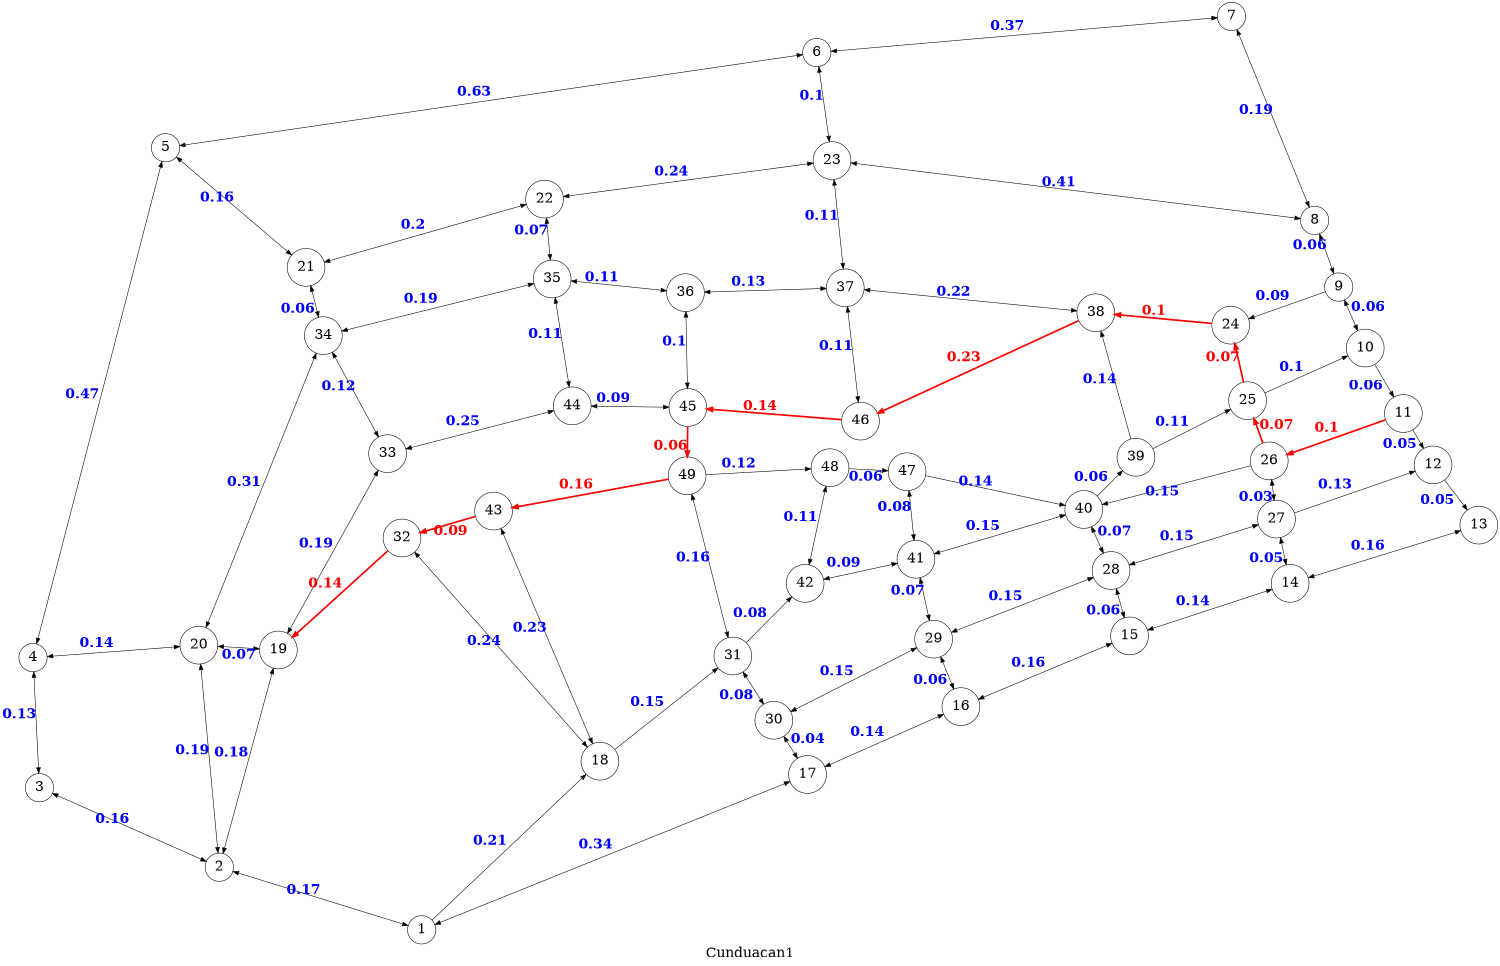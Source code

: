 digraph G
{
	node [shape=circle, fontsize=25];
	layout="neato";
	size="10,10"
1 [pos="10.99,-23.18!"]
2 [pos="5.95,-21.62!"]
3 [pos="1.47,-19.64!"]
4 [pos="1.31,-16.40!"]
5 [pos="4.61,-3.70!"]
6 [pos="20.83,-1.33!"]
7 [pos="31.16,-0.43!"]
8 [pos="33.23,-5.51!"]
9 [pos="33.83,-7.17!"]
10 [pos="34.49,-8.69!"]
11 [pos="35.44,-10.32!"]
12 [pos="36.18,-11.60!"]
13 [pos="37.32,-13.10!"]
14 [pos="32.62,-14.55!"]
15 [pos="28.62,-15.86!"]
16 [pos="24.42,-17.62!"]
17 [pos="20.60,-19.31!"]
18 [pos="15.43,-18.98!"]
19 [pos="7.42,-16.21!"]
20 [pos="5.44,-16.09!"]
21 [pos="8.11,-6.68!"]
22 [pos="14.05,-4.98!"]
23 [pos="21.21,-4.02!"]
24 [pos="31.14,-8.12!"]
25 [pos="31.56,-10.00!"]
26 [pos="32.10,-11.50!"]
27 [pos="32.28,-12.95!"]
28 [pos="28.16,-14.23!"]
29 [pos="23.74,-15.94!"]
30 [pos="19.76,-17.96!"]
31 [pos="18.74,-16.36!"]
32 [pos="10.50,-13.42!"]
33 [pos="10.14,-11.32!"]
34 [pos="8.54,-8.38!"]
35 [pos="14.24,-6.97!"]
36 [pos="17.56,-7.31!"]
37 [pos="21.54,-7.19!"]
38 [pos="27.78,-7.81!"]
39 [pos="28.78,-11.41!"]
40 [pos="27.48,-12.71!"]
41 [pos="23.30,-13.95!"]
42 [pos="20.54,-14.55!"]
43 [pos="12.78,-12.75!"]
44 [pos="14.74,-10.13!"]
45 [pos="17.62,-10.17!"]
46 [pos="21.92,-10.51!"]
47 [pos="23.08,-11.77!"]
48 [pos="21.16,-11.67!"]
49 [pos="17.60,-11.87!"]
	1 -> 2[fontcolor=blue label=0.17, dir="both", fontsize="25", fontname="times-bold"]
	1 -> 18[fontcolor=blue label=0.21, fontsize="25", fontname="times-bold"]
	1 -> 17[fontcolor=blue label=0.34, dir="both", fontsize="25", fontname="times-bold"]
	2 -> 3[fontcolor=blue label=0.16, dir="both", fontsize="25", fontname="times-bold"]
	2 -> 20[fontcolor=blue label=0.19, dir="both", fontsize="25", fontname="times-bold"]
	2 -> 19[fontcolor=blue label=0.18, dir="both", fontsize="25", fontname="times-bold"]
	3 -> 4[fontcolor=blue label=0.13, dir="both", fontsize="25", fontname="times-bold"]
	4 -> 20[fontcolor=blue label=0.14, dir="both", fontsize="25", fontname="times-bold"]
	4 -> 5[fontcolor=blue label=0.47, dir="both", fontsize="25", fontname="times-bold"]
	5 -> 21[fontcolor=blue label=0.16, dir="both", fontsize="25", fontname="times-bold"]
	5 -> 6[fontcolor=blue label=0.63, dir="both", fontsize="25", fontname="times-bold"]
	6 -> 23[fontcolor=blue label=0.1, dir="both", fontsize="25", fontname="times-bold"]
	6 -> 7[fontcolor=blue label=0.37, dir="both", fontsize="25", fontname="times-bold"]
	7 -> 8[fontcolor=blue label=0.19, dir="both", fontsize="25", fontname="times-bold"]
	8 -> 23[fontcolor=blue label=0.41, dir="both", fontsize="25", fontname="times-bold"]
	8 -> 9[fontcolor=blue label=0.06, dir="both", fontsize="25", fontname="times-bold"]
	9 -> 10[fontcolor=blue label=0.06, dir="both", fontsize="25", fontname="times-bold"]
	9 -> 24[fontcolor=blue label=0.09, fontsize="25", fontname="times-bold"]
	10 -> 11[fontcolor=blue label=0.06, fontsize="25", fontname="times-bold"]
	11 -> 12[fontcolor=blue label=0.05, fontsize="25", fontname="times-bold"]
	11 -> 26[fontcolor=blue label=0.1,fontcolor="red",fontsize="25", color="red", penwidth=3.0, fontname="times-bold"]
	12 -> 13[fontcolor=blue label=0.05, fontsize="25", fontname="times-bold"]
	13 -> 14[fontcolor=blue label=0.16, dir="both", fontsize="25", fontname="times-bold"]
	14 -> 15[fontcolor=blue label=0.14, dir="both", fontsize="25", fontname="times-bold"]
	14 -> 27[fontcolor=blue label=0.05, dir="both", fontsize="25", fontname="times-bold"]
	15 -> 16[fontcolor=blue label=0.16, dir="both", fontsize="25", fontname="times-bold"]
	15 -> 28[fontcolor=blue label=0.06, dir="both", fontsize="25", fontname="times-bold"]
	16 -> 17[fontcolor=blue label=0.14, dir="both", fontsize="25", fontname="times-bold"]
	16 -> 29[fontcolor=blue label=0.06, dir="both", fontsize="25", fontname="times-bold"]
	17 -> 30[fontcolor=blue label=0.04, dir="both", fontsize="25", fontname="times-bold"]
	18 -> 31[fontcolor=blue label=0.15, fontsize="25", fontname="times-bold"]
	18 -> 32[fontcolor=blue label=0.24, dir="both", fontsize="25", fontname="times-bold"]
	18 -> 43[fontcolor=blue label=0.23, dir="both", fontsize="25", fontname="times-bold"]
	19 -> 20[fontcolor=blue label=0.07, dir="both", fontsize="25", fontname="times-bold"]
	19 -> 33[fontcolor=blue label=0.19, dir="both", fontsize="25", fontname="times-bold"]
	32 -> 19[fontcolor=blue label=0.14,fontcolor="red",fontsize="25", color="red", penwidth=3.0, fontname="times-bold"]
	20 -> 34[fontcolor=blue label=0.31, dir="both", fontsize="25", fontname="times-bold"]
	21 -> 34[fontcolor=blue label=0.06, dir="both", fontsize="25", fontname="times-bold"]
	21 -> 22[fontcolor=blue label=0.2, dir="both", fontsize="25", fontname="times-bold"]
	22 -> 35[fontcolor=blue label=0.07, dir="both", fontsize="25", fontname="times-bold"]
	22 -> 23[fontcolor=blue label=0.24, dir="both", fontsize="25", fontname="times-bold"]
	23 -> 37[fontcolor=blue label=0.11, dir="both", fontsize="25", fontname="times-bold"]
	24 -> 38[fontcolor=blue label=0.1,fontcolor="red",fontsize="25", color="red", penwidth=3.0, fontname="times-bold"]
	25 -> 24[fontcolor=blue label=0.07,fontcolor="red",fontsize="25", color="red", penwidth=3.0, fontname="times-bold"]
	25 -> 10[fontcolor=blue label=0.1, fontsize="25", fontname="times-bold"]
	26 -> 25[fontcolor=blue label=0.07,fontcolor="red",fontsize="25", color="red", penwidth=3.0, fontname="times-bold"]
	26 -> 40[fontcolor=blue label=0.15, fontsize="25", fontname="times-bold"]
	26 -> 27[fontcolor=blue label=0.03, dir="both", fontsize="25", fontname="times-bold"]
	27 -> 12[fontcolor=blue label=0.13, fontsize="25", fontname="times-bold"]
	27 -> 28[fontcolor=blue label=0.15, dir="both", fontsize="25", fontname="times-bold"]
	28 -> 40[fontcolor=blue label=0.07, dir="both", fontsize="25", fontname="times-bold"]
	28 -> 29[fontcolor=blue label=0.15, dir="both", fontsize="25", fontname="times-bold"]
	29 -> 30[fontcolor=blue label=0.15, dir="both", fontsize="25", fontname="times-bold"]
	29 -> 41[fontcolor=blue label=0.07, dir="both", fontsize="25", fontname="times-bold"]
	30 -> 31[fontcolor=blue label=0.08, dir="both", fontsize="25", fontname="times-bold"]
	31 -> 42[fontcolor=blue label=0.08, fontsize="25", fontname="times-bold"]
	31 -> 49[fontcolor=blue label=0.16, dir="both", fontsize="25", fontname="times-bold"]
	43 -> 32[fontcolor=blue label=0.09,fontcolor="red",fontsize="25", color="red", penwidth=3.0, fontname="times-bold"]
	33 -> 34[fontcolor=blue label=0.12, dir="both", fontsize="25", fontname="times-bold"]
	33 -> 44[fontcolor=blue label=0.25, dir="both", fontsize="25", fontname="times-bold"]
	34 -> 35[fontcolor=blue label=0.19, dir="both", fontsize="25", fontname="times-bold"]
	35 -> 44[fontcolor=blue label=0.11, dir="both", fontsize="25", fontname="times-bold"]
	35 -> 36[fontcolor=blue label=0.11, dir="both", fontsize="25", fontname="times-bold"]
	36 -> 45[fontcolor=blue label=0.1, dir="both", fontsize="25", fontname="times-bold"]
	36 -> 37[fontcolor=blue label=0.13, dir="both", fontsize="25", fontname="times-bold"]
	37 -> 46[fontcolor=blue label=0.11, dir="both", fontsize="25", fontname="times-bold"]
	37 -> 38[fontcolor=blue label=0.22, dir="both", fontsize="25", fontname="times-bold"]
	38 -> 46[fontcolor=blue label=0.23,fontcolor="red",fontsize="25", color="red", penwidth=3.0, fontname="times-bold"]
	39 -> 38[fontcolor=blue label=0.14, fontsize="25", fontname="times-bold"]
	39 -> 25[fontcolor=blue label=0.11, fontsize="25", fontname="times-bold"]
	40 -> 39[fontcolor=blue label=0.06, fontsize="25", fontname="times-bold"]
	40 -> 41[fontcolor=blue label=0.15, dir="both", fontsize="25", fontname="times-bold"]
	41 -> 47[fontcolor=blue label=0.08, dir="both", fontsize="25", fontname="times-bold"]
	41 -> 42[fontcolor=blue label=0.09, dir="both", fontsize="25", fontname="times-bold"]
	42 -> 48[fontcolor=blue label=0.11, dir="both", fontsize="25", fontname="times-bold"]
	49 -> 43[fontcolor=blue label=0.16,fontcolor="red",fontsize="25", color="red", penwidth=3.0, fontname="times-bold"]
	44 -> 45[fontcolor=blue label=0.09, dir="both", fontsize="25", fontname="times-bold"]
	45 -> 49[fontcolor=blue label=0.06,fontcolor="red",fontsize="25", color="red", penwidth=3.0, fontname="times-bold"]
	46 -> 45[fontcolor=blue label=0.14,fontcolor="red",fontsize="25", color="red", penwidth=3.0, fontname="times-bold"]
	47 -> 40[fontcolor=blue label=0.14, fontsize="25", fontname="times-bold"]
	48 -> 47[fontcolor=blue label=0.06, fontsize="25", fontname="times-bold"]
	49 -> 48[fontcolor=blue label=0.12, fontsize="25", fontname="times-bold"]
	label="Cunduacan1" fontsize=25
}